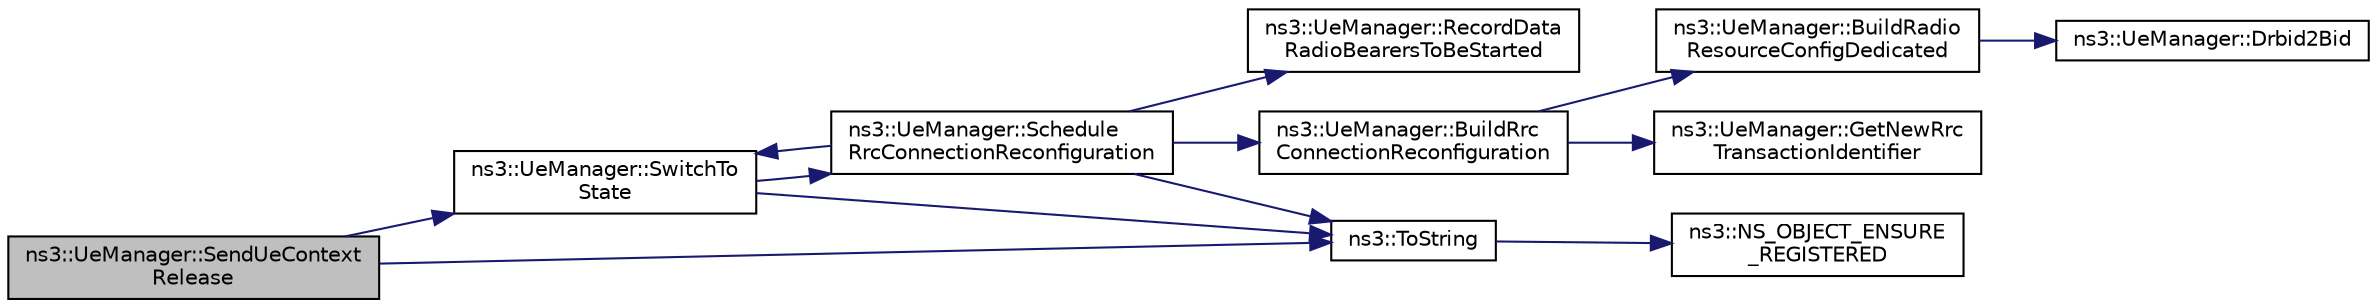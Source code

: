 digraph "ns3::UeManager::SendUeContextRelease"
{
  edge [fontname="Helvetica",fontsize="10",labelfontname="Helvetica",labelfontsize="10"];
  node [fontname="Helvetica",fontsize="10",shape=record];
  rankdir="LR";
  Node1 [label="ns3::UeManager::SendUeContext\lRelease",height=0.2,width=0.4,color="black", fillcolor="grey75", style="filled", fontcolor="black"];
  Node1 -> Node2 [color="midnightblue",fontsize="10",style="solid"];
  Node2 [label="ns3::UeManager::SwitchTo\lState",height=0.2,width=0.4,color="black", fillcolor="white", style="filled",URL="$de/d99/classns3_1_1UeManager.html#af2b5ad90fc6f16ffc4a91fbe8a522472"];
  Node2 -> Node3 [color="midnightblue",fontsize="10",style="solid"];
  Node3 [label="ns3::ToString",height=0.2,width=0.4,color="black", fillcolor="white", style="filled",URL="$d7/d2e/namespacens3.html#a3d1f7e1bec1972e2ae8d64673fcfcd9c"];
  Node3 -> Node4 [color="midnightblue",fontsize="10",style="solid"];
  Node4 [label="ns3::NS_OBJECT_ENSURE\l_REGISTERED",height=0.2,width=0.4,color="black", fillcolor="white", style="filled",URL="$d7/d2e/namespacens3.html#ac633cbd86ee5879afd4312a843a9ff8c"];
  Node2 -> Node5 [color="midnightblue",fontsize="10",style="solid"];
  Node5 [label="ns3::UeManager::Schedule\lRrcConnectionReconfiguration",height=0.2,width=0.4,color="black", fillcolor="white", style="filled",URL="$de/d99/classns3_1_1UeManager.html#add763d882c14c2f1414167668f6ca095"];
  Node5 -> Node3 [color="midnightblue",fontsize="10",style="solid"];
  Node5 -> Node6 [color="midnightblue",fontsize="10",style="solid"];
  Node6 [label="ns3::UeManager::BuildRrc\lConnectionReconfiguration",height=0.2,width=0.4,color="black", fillcolor="white", style="filled",URL="$de/d99/classns3_1_1UeManager.html#a41bd82649d9703e339e3fe988f922a5f"];
  Node6 -> Node7 [color="midnightblue",fontsize="10",style="solid"];
  Node7 [label="ns3::UeManager::GetNewRrc\lTransactionIdentifier",height=0.2,width=0.4,color="black", fillcolor="white", style="filled",URL="$de/d99/classns3_1_1UeManager.html#a87e1b280b80dbd9e1aa0f91994882057"];
  Node6 -> Node8 [color="midnightblue",fontsize="10",style="solid"];
  Node8 [label="ns3::UeManager::BuildRadio\lResourceConfigDedicated",height=0.2,width=0.4,color="black", fillcolor="white", style="filled",URL="$de/d99/classns3_1_1UeManager.html#ad5933233e726bf7443714ecb261358f0"];
  Node8 -> Node9 [color="midnightblue",fontsize="10",style="solid"];
  Node9 [label="ns3::UeManager::Drbid2Bid",height=0.2,width=0.4,color="black", fillcolor="white", style="filled",URL="$de/d99/classns3_1_1UeManager.html#a7f9cf28eee4b60f195e9f4577a8a3a35"];
  Node5 -> Node10 [color="midnightblue",fontsize="10",style="solid"];
  Node10 [label="ns3::UeManager::RecordData\lRadioBearersToBeStarted",height=0.2,width=0.4,color="black", fillcolor="white", style="filled",URL="$de/d99/classns3_1_1UeManager.html#a104d92b26b4b7fe93099d74080f62ae3"];
  Node5 -> Node2 [color="midnightblue",fontsize="10",style="solid"];
  Node1 -> Node3 [color="midnightblue",fontsize="10",style="solid"];
}
